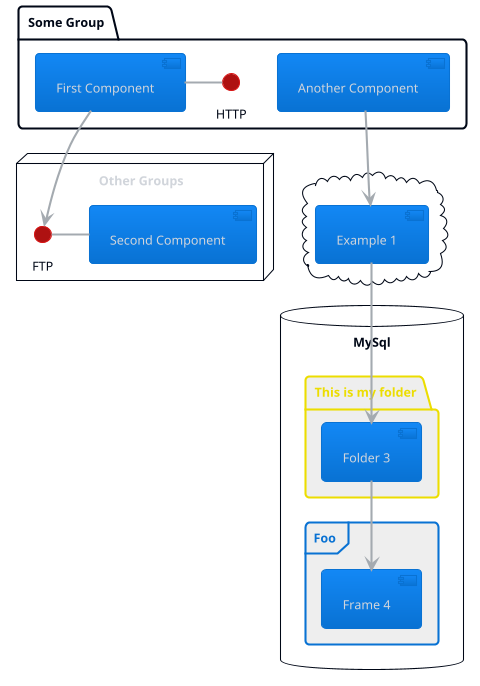 ' Do not edit
' Theme Gallery
' autogenerated by script
'
@startuml
!theme cloudscape-design

package "Some Group" {
  HTTP - [First Component]
  [Another Component]
}

node "Other Groups" {
  FTP - [Second Component]
  [First Component] --> FTP
}

cloud {
  [Example 1]
}

database "MySql" {
  folder "This is my folder" {
    [Folder 3]
  }
  frame "Foo" {
    [Frame 4]
  }
}

[Another Component] --> [Example 1]
[Example 1] --> [Folder 3]
[Folder 3] --> [Frame 4]

@enduml
